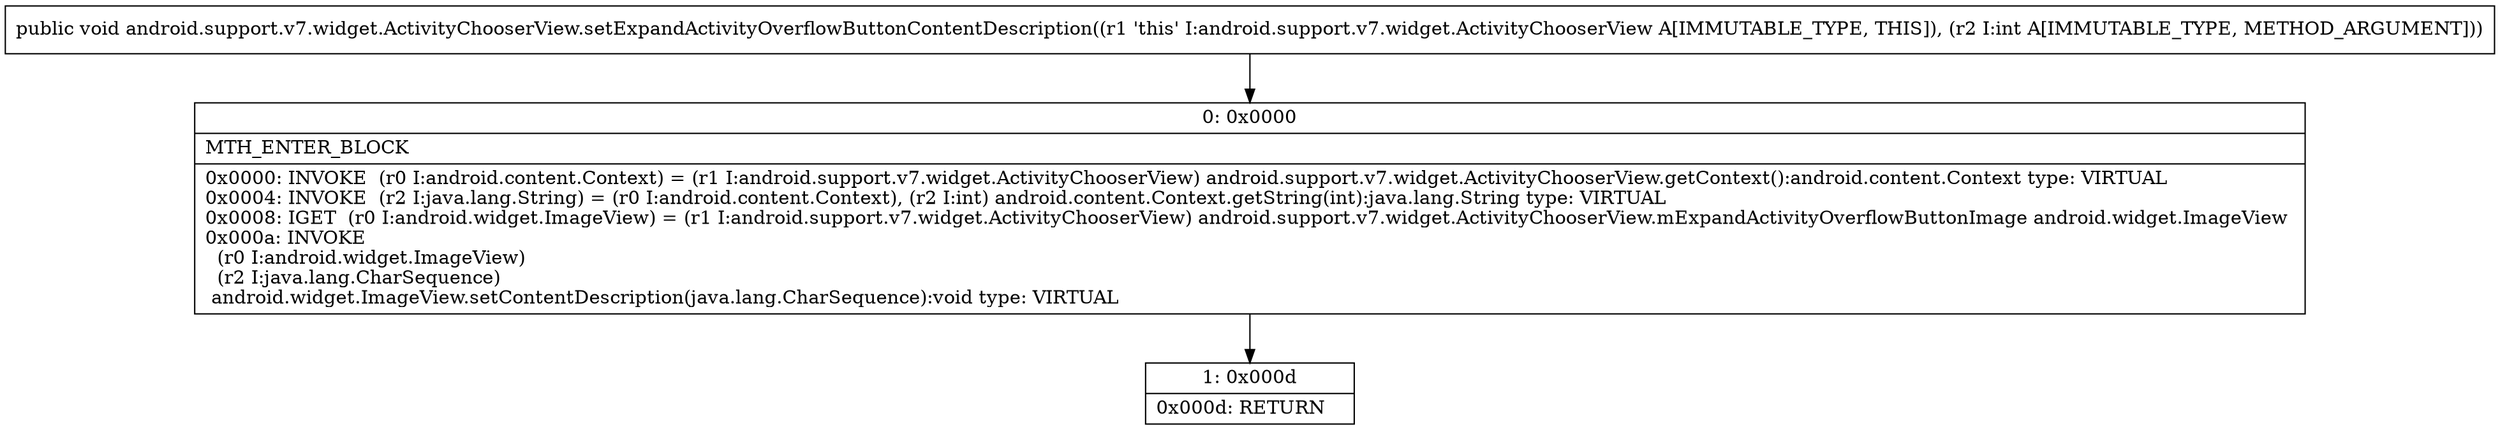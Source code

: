 digraph "CFG forandroid.support.v7.widget.ActivityChooserView.setExpandActivityOverflowButtonContentDescription(I)V" {
Node_0 [shape=record,label="{0\:\ 0x0000|MTH_ENTER_BLOCK\l|0x0000: INVOKE  (r0 I:android.content.Context) = (r1 I:android.support.v7.widget.ActivityChooserView) android.support.v7.widget.ActivityChooserView.getContext():android.content.Context type: VIRTUAL \l0x0004: INVOKE  (r2 I:java.lang.String) = (r0 I:android.content.Context), (r2 I:int) android.content.Context.getString(int):java.lang.String type: VIRTUAL \l0x0008: IGET  (r0 I:android.widget.ImageView) = (r1 I:android.support.v7.widget.ActivityChooserView) android.support.v7.widget.ActivityChooserView.mExpandActivityOverflowButtonImage android.widget.ImageView \l0x000a: INVOKE  \l  (r0 I:android.widget.ImageView)\l  (r2 I:java.lang.CharSequence)\l android.widget.ImageView.setContentDescription(java.lang.CharSequence):void type: VIRTUAL \l}"];
Node_1 [shape=record,label="{1\:\ 0x000d|0x000d: RETURN   \l}"];
MethodNode[shape=record,label="{public void android.support.v7.widget.ActivityChooserView.setExpandActivityOverflowButtonContentDescription((r1 'this' I:android.support.v7.widget.ActivityChooserView A[IMMUTABLE_TYPE, THIS]), (r2 I:int A[IMMUTABLE_TYPE, METHOD_ARGUMENT])) }"];
MethodNode -> Node_0;
Node_0 -> Node_1;
}

